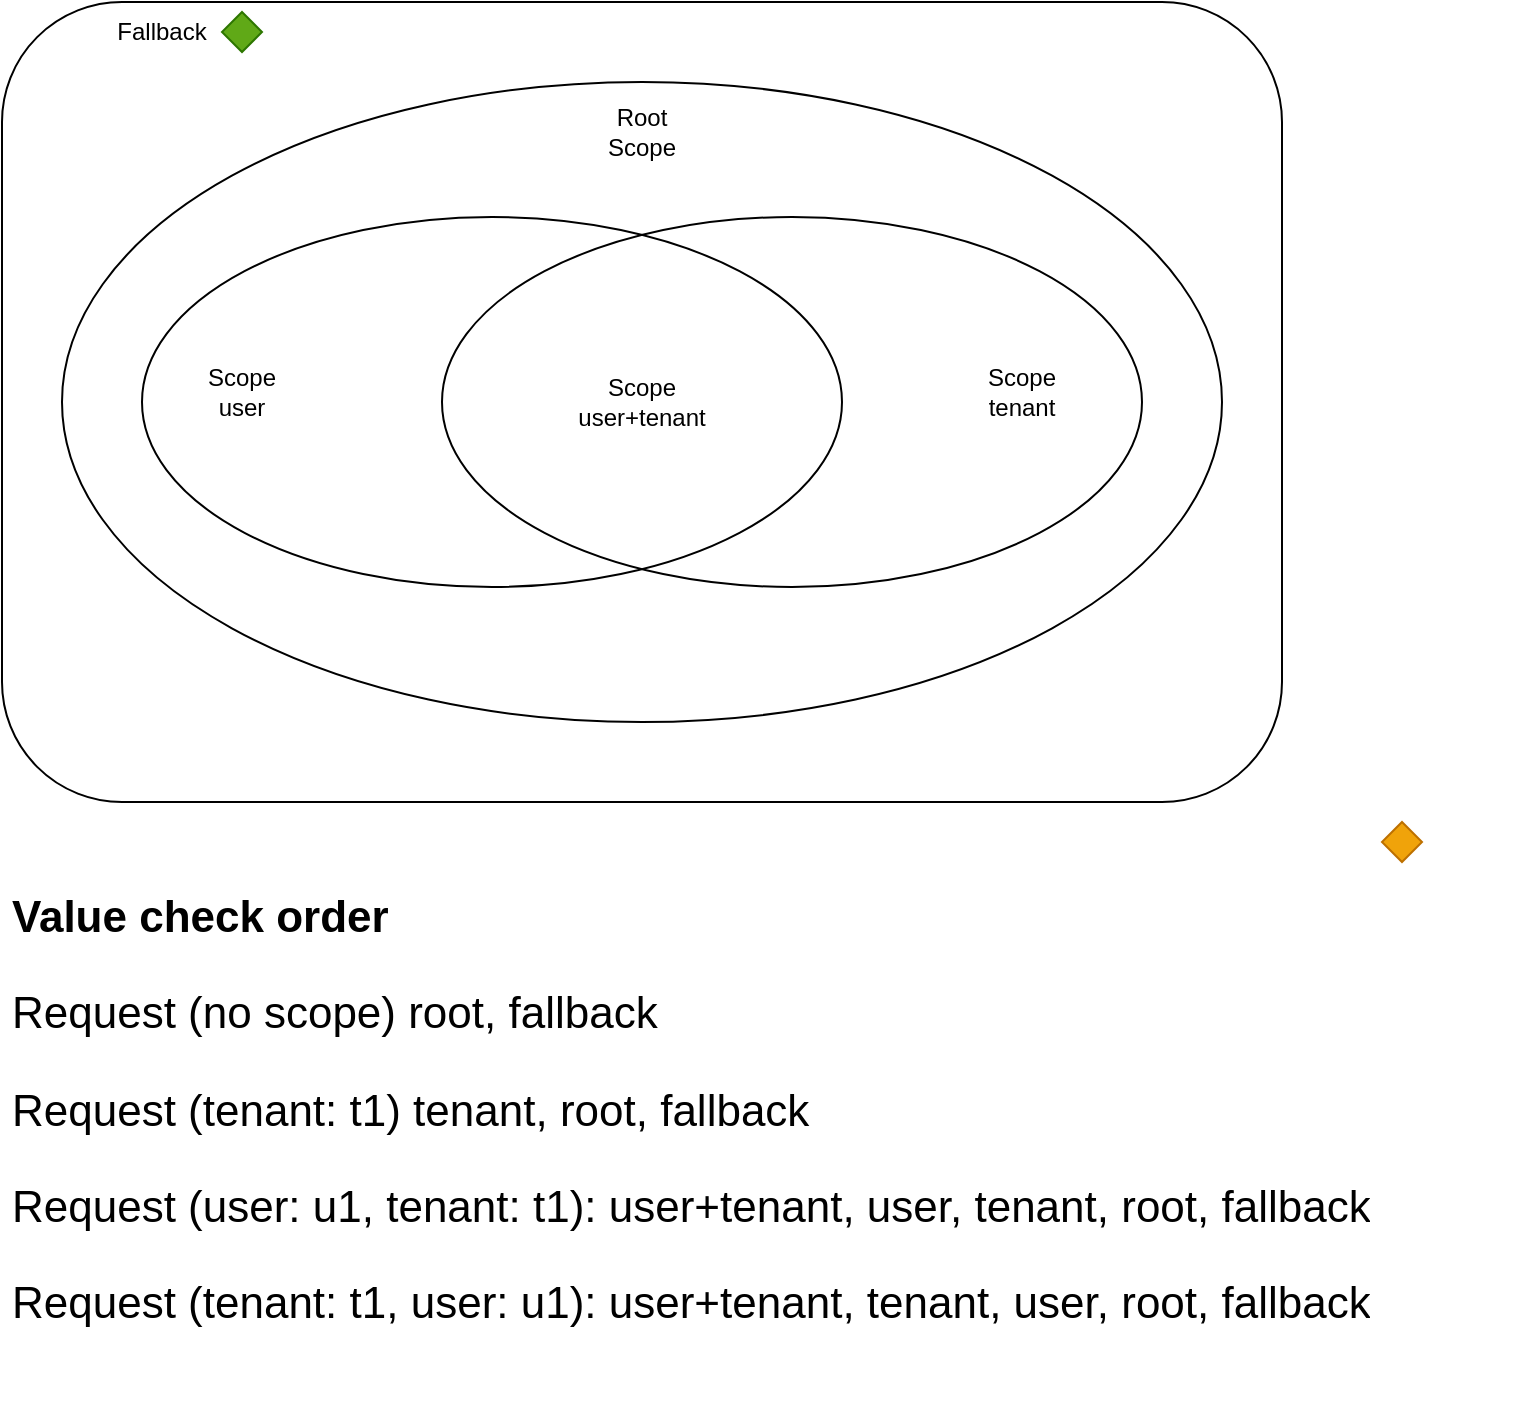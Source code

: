 <mxfile version="21.5.0" type="device">
  <diagram name="Page-1" id="IgljjqXF11xHlQnlV1vm">
    <mxGraphModel dx="1162" dy="826" grid="1" gridSize="10" guides="1" tooltips="1" connect="1" arrows="1" fold="1" page="1" pageScale="1" pageWidth="827" pageHeight="1169" math="0" shadow="0">
      <root>
        <mxCell id="0" />
        <mxCell id="1" parent="0" />
        <mxCell id="sAZw095eo5NpUbxJhi_2-9" value="" style="rounded=1;whiteSpace=wrap;html=1;fillColor=default;" vertex="1" parent="1">
          <mxGeometry x="40" y="40" width="640" height="400" as="geometry" />
        </mxCell>
        <mxCell id="sAZw095eo5NpUbxJhi_2-1" value="" style="ellipse;whiteSpace=wrap;html=1;" vertex="1" parent="1">
          <mxGeometry x="70" y="80" width="580" height="320" as="geometry" />
        </mxCell>
        <mxCell id="sAZw095eo5NpUbxJhi_2-2" value="" style="ellipse;whiteSpace=wrap;html=1;fillColor=none;" vertex="1" parent="1">
          <mxGeometry x="110" y="147.5" width="350" height="185" as="geometry" />
        </mxCell>
        <mxCell id="sAZw095eo5NpUbxJhi_2-4" value="" style="ellipse;whiteSpace=wrap;html=1;fillColor=none;" vertex="1" parent="1">
          <mxGeometry x="260" y="147.5" width="350" height="185" as="geometry" />
        </mxCell>
        <mxCell id="sAZw095eo5NpUbxJhi_2-5" value="Root Scope" style="text;html=1;strokeColor=none;fillColor=none;align=center;verticalAlign=middle;whiteSpace=wrap;rounded=0;" vertex="1" parent="1">
          <mxGeometry x="330" y="90" width="60" height="30" as="geometry" />
        </mxCell>
        <mxCell id="sAZw095eo5NpUbxJhi_2-6" value="Scope user" style="text;html=1;strokeColor=none;fillColor=none;align=center;verticalAlign=middle;whiteSpace=wrap;rounded=0;" vertex="1" parent="1">
          <mxGeometry x="130" y="220" width="60" height="30" as="geometry" />
        </mxCell>
        <mxCell id="sAZw095eo5NpUbxJhi_2-10" value="Fallback" style="text;html=1;strokeColor=none;fillColor=none;align=center;verticalAlign=middle;whiteSpace=wrap;rounded=0;" vertex="1" parent="1">
          <mxGeometry x="90" y="40" width="60" height="30" as="geometry" />
        </mxCell>
        <mxCell id="sAZw095eo5NpUbxJhi_2-11" value="Scope tenant" style="text;html=1;strokeColor=none;fillColor=none;align=center;verticalAlign=middle;whiteSpace=wrap;rounded=0;" vertex="1" parent="1">
          <mxGeometry x="520" y="220" width="60" height="30" as="geometry" />
        </mxCell>
        <mxCell id="sAZw095eo5NpUbxJhi_2-12" value="Scope user+tenant" style="text;html=1;strokeColor=none;fillColor=none;align=center;verticalAlign=middle;whiteSpace=wrap;rounded=0;" vertex="1" parent="1">
          <mxGeometry x="330" y="225" width="60" height="30" as="geometry" />
        </mxCell>
        <mxCell id="sAZw095eo5NpUbxJhi_2-13" value="" style="rhombus;whiteSpace=wrap;html=1;fillColor=#60a917;strokeColor=#2D7600;fontColor=#ffffff;" vertex="1" parent="1">
          <mxGeometry x="150" y="45" width="20" height="20" as="geometry" />
        </mxCell>
        <mxCell id="sAZw095eo5NpUbxJhi_2-14" value="" style="rhombus;whiteSpace=wrap;html=1;fillColor=#f0a30a;strokeColor=#BD7000;fontColor=#000000;" vertex="1" parent="1">
          <mxGeometry x="730" y="450" width="20" height="20" as="geometry" />
        </mxCell>
        <mxCell id="sAZw095eo5NpUbxJhi_2-17" value="&lt;h1 style=&quot;font-size: 22px;&quot;&gt;&lt;font style=&quot;font-size: 22px;&quot;&gt;Value check order&lt;/font&gt;&lt;/h1&gt;&lt;p style=&quot;font-size: 22px;&quot;&gt;&lt;font style=&quot;font-size: 22px;&quot;&gt;Request (no scope) root, fallback&lt;/font&gt;&lt;/p&gt;&lt;p style=&quot;font-size: 22px;&quot;&gt;&lt;font style=&quot;font-size: 22px;&quot;&gt;Request (tenant: t1) tenant, root, fallback&lt;/font&gt;&lt;/p&gt;&lt;p style=&quot;font-size: 22px;&quot;&gt;&lt;font style=&quot;font-size: 22px;&quot;&gt;Request (user: u1, tenant: t1): user+tenant, user, tenant, root, fallback&lt;/font&gt;&lt;/p&gt;&lt;p style=&quot;border-color: var(--border-color); font-size: 22px;&quot;&gt;&lt;font style=&quot;font-size: 22px;&quot;&gt;Request (tenant: t1, user: u1): user+tenant, tenant, user, root, fallback&lt;/font&gt;&lt;/p&gt;" style="text;html=1;strokeColor=none;fillColor=none;spacing=5;spacingTop=-20;whiteSpace=wrap;overflow=hidden;rounded=0;" vertex="1" parent="1">
          <mxGeometry x="40" y="480" width="760" height="270" as="geometry" />
        </mxCell>
      </root>
    </mxGraphModel>
  </diagram>
</mxfile>
